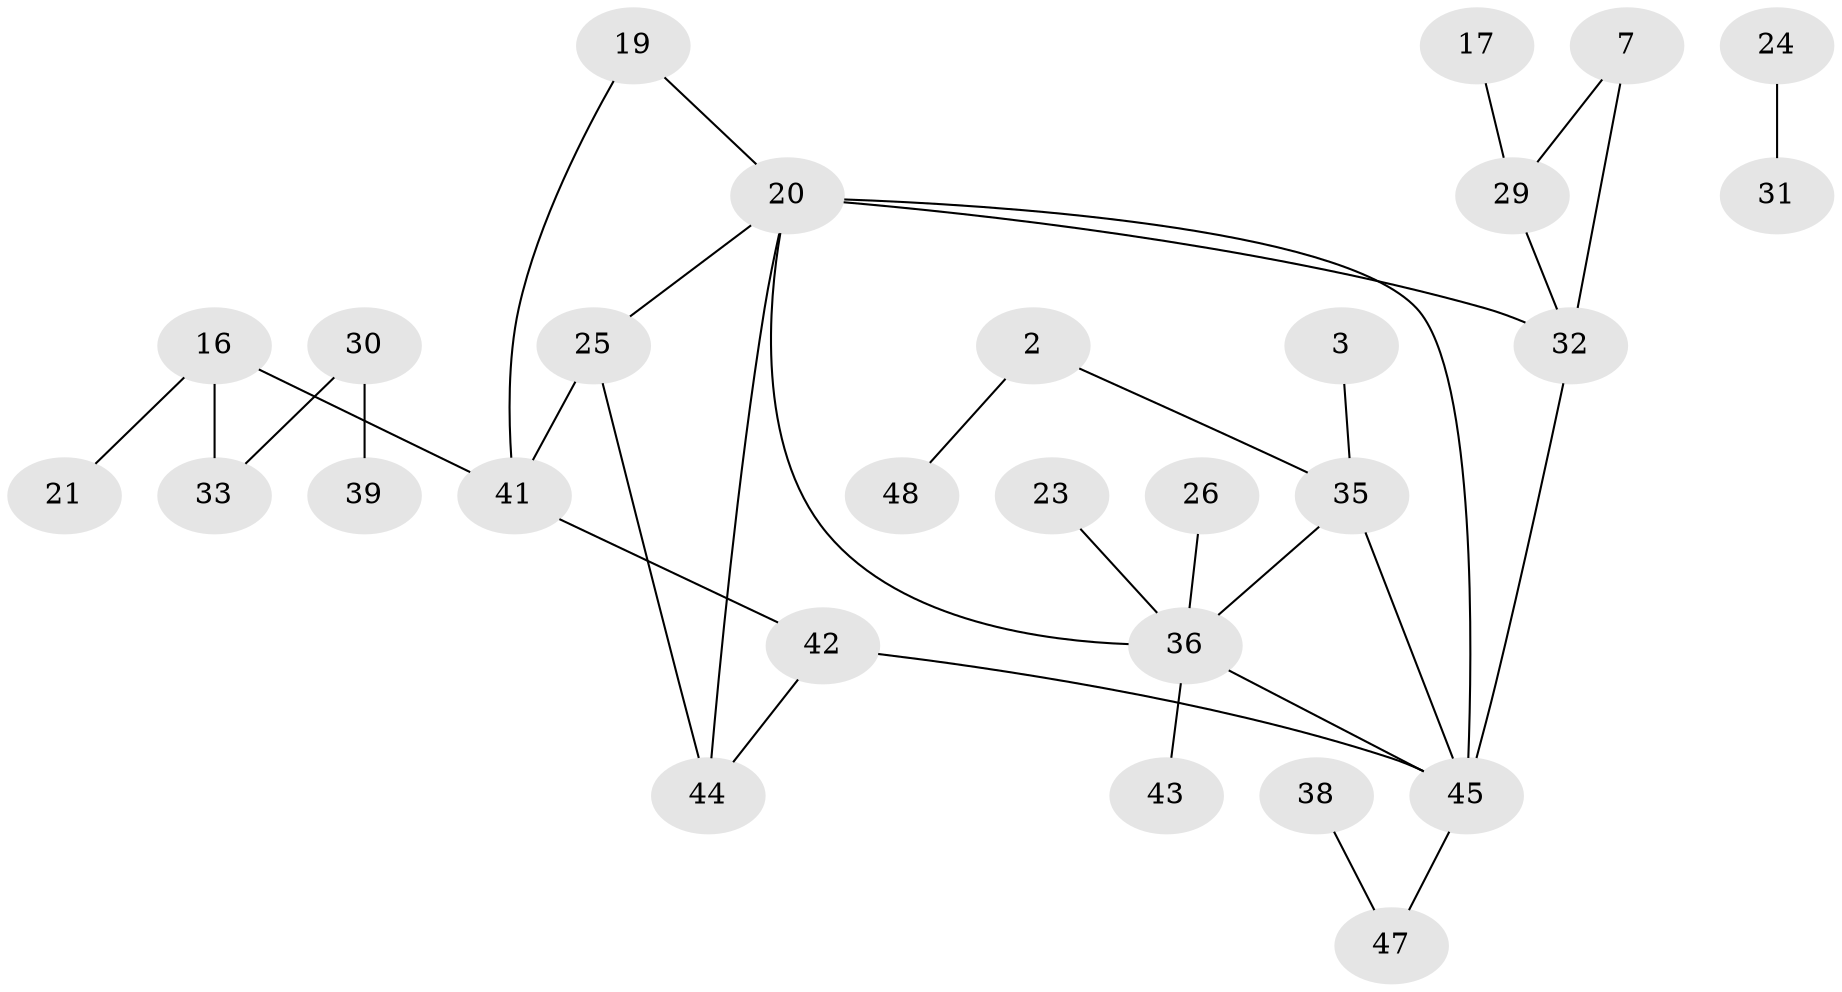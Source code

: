// original degree distribution, {1: 0.29508196721311475, 0: 0.13934426229508196, 2: 0.30327868852459017, 5: 0.02459016393442623, 4: 0.08196721311475409, 3: 0.1557377049180328}
// Generated by graph-tools (version 1.1) at 2025/35/03/04/25 23:35:57]
// undirected, 28 vertices, 34 edges
graph export_dot {
  node [color=gray90,style=filled];
  2;
  3;
  7;
  16;
  17;
  19;
  20;
  21;
  23;
  24;
  25;
  26;
  29;
  30;
  31;
  32;
  33;
  35;
  36;
  38;
  39;
  41;
  42;
  43;
  44;
  45;
  47;
  48;
  2 -- 35 [weight=1.0];
  2 -- 48 [weight=1.0];
  3 -- 35 [weight=1.0];
  7 -- 29 [weight=1.0];
  7 -- 32 [weight=1.0];
  16 -- 21 [weight=1.0];
  16 -- 33 [weight=1.0];
  16 -- 41 [weight=1.0];
  17 -- 29 [weight=1.0];
  19 -- 20 [weight=1.0];
  19 -- 41 [weight=1.0];
  20 -- 25 [weight=1.0];
  20 -- 32 [weight=2.0];
  20 -- 36 [weight=1.0];
  20 -- 44 [weight=1.0];
  20 -- 45 [weight=1.0];
  23 -- 36 [weight=1.0];
  24 -- 31 [weight=1.0];
  25 -- 41 [weight=1.0];
  25 -- 44 [weight=1.0];
  26 -- 36 [weight=1.0];
  29 -- 32 [weight=1.0];
  30 -- 33 [weight=1.0];
  30 -- 39 [weight=1.0];
  32 -- 45 [weight=2.0];
  35 -- 36 [weight=1.0];
  35 -- 45 [weight=1.0];
  36 -- 43 [weight=1.0];
  36 -- 45 [weight=1.0];
  38 -- 47 [weight=1.0];
  41 -- 42 [weight=1.0];
  42 -- 44 [weight=1.0];
  42 -- 45 [weight=1.0];
  45 -- 47 [weight=1.0];
}
